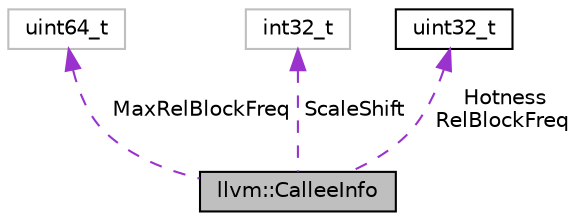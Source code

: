 digraph "llvm::CalleeInfo"
{
 // LATEX_PDF_SIZE
  bgcolor="transparent";
  edge [fontname="Helvetica",fontsize="10",labelfontname="Helvetica",labelfontsize="10"];
  node [fontname="Helvetica",fontsize="10",shape=record];
  Node1 [label="llvm::CalleeInfo",height=0.2,width=0.4,color="black", fillcolor="grey75", style="filled", fontcolor="black",tooltip="Class to accumulate and hold information about a callee."];
  Node2 -> Node1 [dir="back",color="darkorchid3",fontsize="10",style="dashed",label=" MaxRelBlockFreq" ,fontname="Helvetica"];
  Node2 [label="uint64_t",height=0.2,width=0.4,color="grey75",tooltip=" "];
  Node3 -> Node1 [dir="back",color="darkorchid3",fontsize="10",style="dashed",label=" ScaleShift" ,fontname="Helvetica"];
  Node3 [label="int32_t",height=0.2,width=0.4,color="grey75",tooltip=" "];
  Node4 -> Node1 [dir="back",color="darkorchid3",fontsize="10",style="dashed",label=" Hotness\nRelBlockFreq" ,fontname="Helvetica"];
  Node4 [label="uint32_t",height=0.2,width=0.4,color="black",URL="$classuint32__t.html",tooltip=" "];
}
